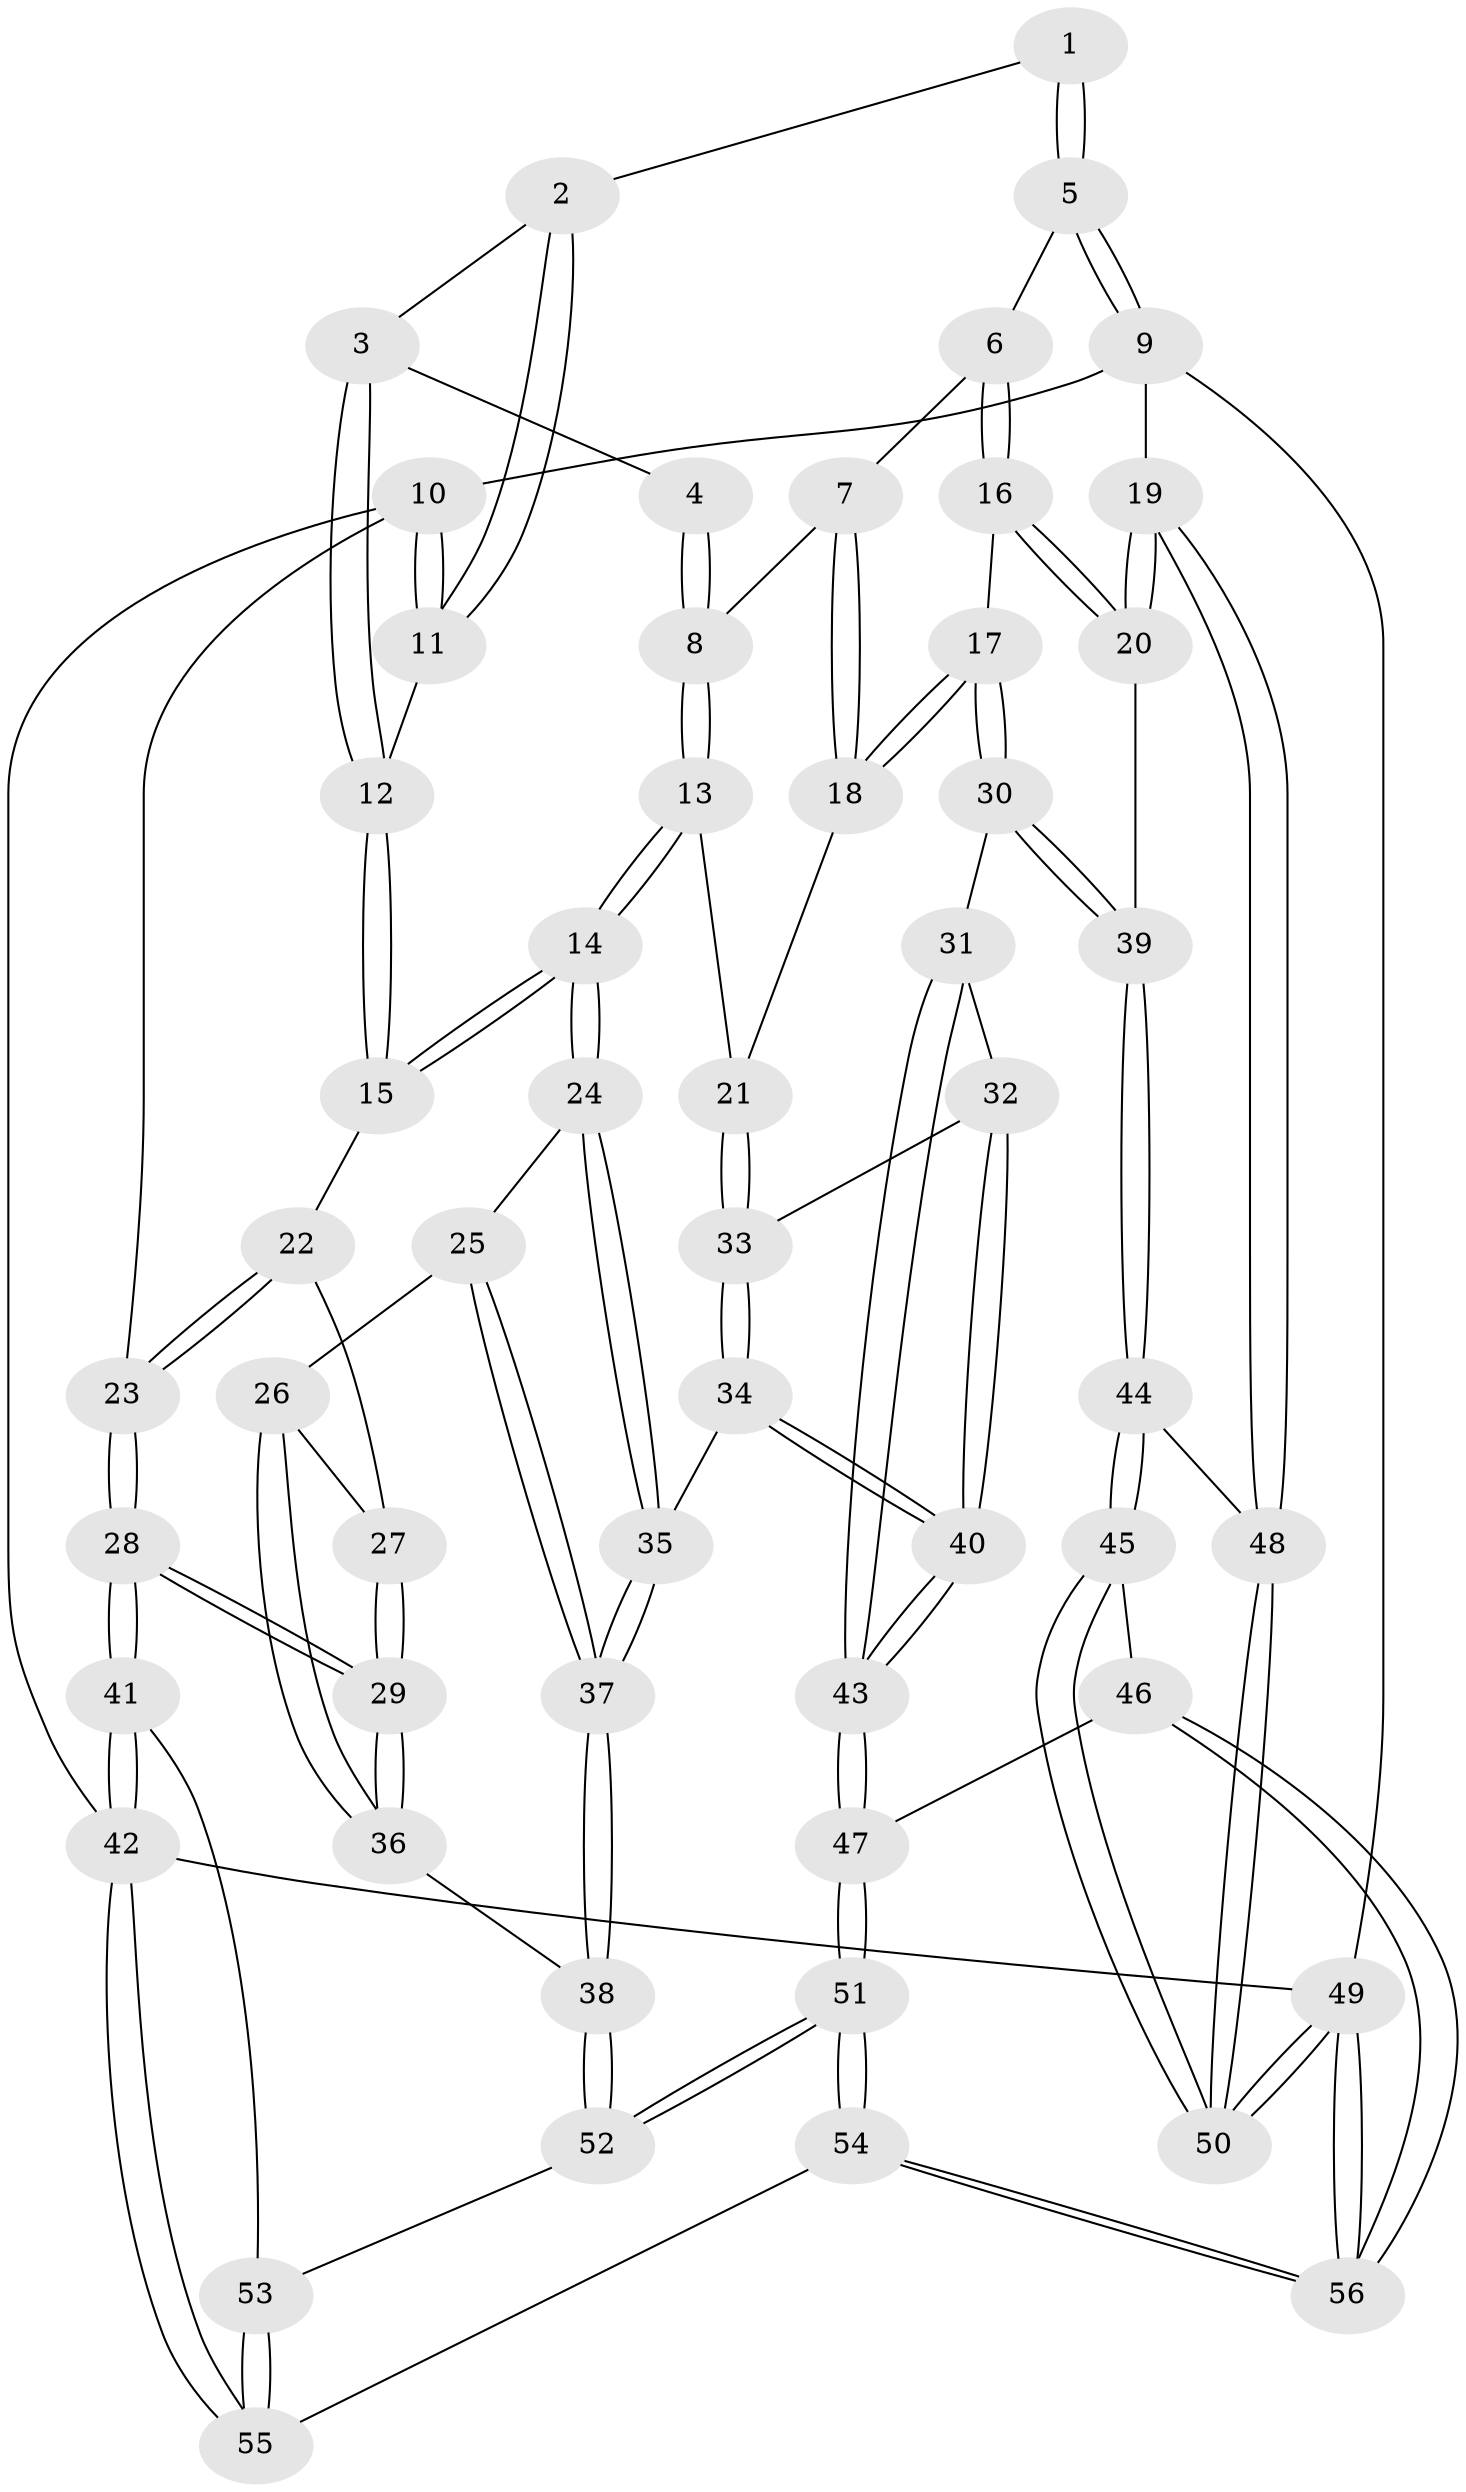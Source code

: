 // Generated by graph-tools (version 1.1) at 2025/51/03/09/25 03:51:00]
// undirected, 56 vertices, 137 edges
graph export_dot {
graph [start="1"]
  node [color=gray90,style=filled];
  1 [pos="+0.5651327133758983+0"];
  2 [pos="+0+0"];
  3 [pos="+0.3347527263129301+0.15796504578685627"];
  4 [pos="+0.5181164518118079+0.05434540033591094"];
  5 [pos="+1+0"];
  6 [pos="+0.831280582091331+0.17001828390037121"];
  7 [pos="+0.7452706422109671+0.21011886840301558"];
  8 [pos="+0.5682739832887763+0.19779819401720575"];
  9 [pos="+1+0"];
  10 [pos="+0+0"];
  11 [pos="+0+0"];
  12 [pos="+0.29119383192157205+0.26895302163967305"];
  13 [pos="+0.5316581625721387+0.32748264670857824"];
  14 [pos="+0.5064733382940095+0.3434733093500107"];
  15 [pos="+0.28837780273046015+0.28126832885714237"];
  16 [pos="+0.8483956208711367+0.31241047586557313"];
  17 [pos="+0.7888977779752014+0.4099771064534339"];
  18 [pos="+0.7252511748626388+0.28596302350774877"];
  19 [pos="+1+0.42339757980220016"];
  20 [pos="+1+0.424113234715725"];
  21 [pos="+0.623709132097339+0.3701610396287609"];
  22 [pos="+0.2594016599491649+0.30289167745324114"];
  23 [pos="+0+0.19098781541458829"];
  24 [pos="+0.48447945994800257+0.43495547952453023"];
  25 [pos="+0.33595395412908885+0.45058303636978936"];
  26 [pos="+0.3196096535846456+0.43645448613678245"];
  27 [pos="+0.25937170435375484+0.30320244983329847"];
  28 [pos="+0+0.6317220720255101"];
  29 [pos="+0.11256348104920416+0.5799335549486441"];
  30 [pos="+0.774114853695569+0.4665351457827958"];
  31 [pos="+0.76559705075715+0.46781976712567336"];
  32 [pos="+0.7204742846029761+0.4515169691129436"];
  33 [pos="+0.689163297709345+0.43487565493589836"];
  34 [pos="+0.4985387842213466+0.5612457193298476"];
  35 [pos="+0.49277927959577367+0.5568656174405986"];
  36 [pos="+0.1965156739735265+0.5890973279623993"];
  37 [pos="+0.3656961873553069+0.5871220963372504"];
  38 [pos="+0.3129793052718131+0.6238491593778668"];
  39 [pos="+0.8245498744836072+0.49496435958560875"];
  40 [pos="+0.5384700251126537+0.6088765548611802"];
  41 [pos="+0+0.9449238887961477"];
  42 [pos="+0+1"];
  43 [pos="+0.6112248456294094+0.7225556873471523"];
  44 [pos="+0.8674936413988857+0.6879252508517588"];
  45 [pos="+0.7887765758459462+0.789241968089568"];
  46 [pos="+0.7718232931536548+0.7940233282195643"];
  47 [pos="+0.631629085593846+0.8208992211579466"];
  48 [pos="+1+0.6260805921952531"];
  49 [pos="+1+1"];
  50 [pos="+1+1"];
  51 [pos="+0.6086553321812285+0.8518271461959045"];
  52 [pos="+0.35209727383746686+0.7744602875195579"];
  53 [pos="+0.28716976155654417+0.8218962433918252"];
  54 [pos="+0.5676009294150243+1"];
  55 [pos="+0.43075307633344373+1"];
  56 [pos="+1+1"];
  1 -- 2;
  1 -- 5;
  1 -- 5;
  2 -- 3;
  2 -- 11;
  2 -- 11;
  3 -- 4;
  3 -- 12;
  3 -- 12;
  4 -- 8;
  4 -- 8;
  5 -- 6;
  5 -- 9;
  5 -- 9;
  6 -- 7;
  6 -- 16;
  6 -- 16;
  7 -- 8;
  7 -- 18;
  7 -- 18;
  8 -- 13;
  8 -- 13;
  9 -- 10;
  9 -- 19;
  9 -- 49;
  10 -- 11;
  10 -- 11;
  10 -- 23;
  10 -- 42;
  11 -- 12;
  12 -- 15;
  12 -- 15;
  13 -- 14;
  13 -- 14;
  13 -- 21;
  14 -- 15;
  14 -- 15;
  14 -- 24;
  14 -- 24;
  15 -- 22;
  16 -- 17;
  16 -- 20;
  16 -- 20;
  17 -- 18;
  17 -- 18;
  17 -- 30;
  17 -- 30;
  18 -- 21;
  19 -- 20;
  19 -- 20;
  19 -- 48;
  19 -- 48;
  20 -- 39;
  21 -- 33;
  21 -- 33;
  22 -- 23;
  22 -- 23;
  22 -- 27;
  23 -- 28;
  23 -- 28;
  24 -- 25;
  24 -- 35;
  24 -- 35;
  25 -- 26;
  25 -- 37;
  25 -- 37;
  26 -- 27;
  26 -- 36;
  26 -- 36;
  27 -- 29;
  27 -- 29;
  28 -- 29;
  28 -- 29;
  28 -- 41;
  28 -- 41;
  29 -- 36;
  29 -- 36;
  30 -- 31;
  30 -- 39;
  30 -- 39;
  31 -- 32;
  31 -- 43;
  31 -- 43;
  32 -- 33;
  32 -- 40;
  32 -- 40;
  33 -- 34;
  33 -- 34;
  34 -- 35;
  34 -- 40;
  34 -- 40;
  35 -- 37;
  35 -- 37;
  36 -- 38;
  37 -- 38;
  37 -- 38;
  38 -- 52;
  38 -- 52;
  39 -- 44;
  39 -- 44;
  40 -- 43;
  40 -- 43;
  41 -- 42;
  41 -- 42;
  41 -- 53;
  42 -- 55;
  42 -- 55;
  42 -- 49;
  43 -- 47;
  43 -- 47;
  44 -- 45;
  44 -- 45;
  44 -- 48;
  45 -- 46;
  45 -- 50;
  45 -- 50;
  46 -- 47;
  46 -- 56;
  46 -- 56;
  47 -- 51;
  47 -- 51;
  48 -- 50;
  48 -- 50;
  49 -- 50;
  49 -- 50;
  49 -- 56;
  49 -- 56;
  51 -- 52;
  51 -- 52;
  51 -- 54;
  51 -- 54;
  52 -- 53;
  53 -- 55;
  53 -- 55;
  54 -- 55;
  54 -- 56;
  54 -- 56;
}
